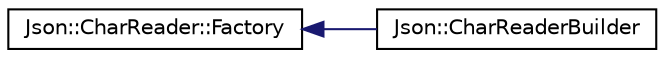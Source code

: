 digraph "Graphical Class Hierarchy"
{
  edge [fontname="Helvetica",fontsize="10",labelfontname="Helvetica",labelfontsize="10"];
  node [fontname="Helvetica",fontsize="10",shape=record];
  rankdir="LR";
  Node1 [label="Json::CharReader::Factory",height=0.2,width=0.4,color="black", fillcolor="white", style="filled",URL="$classJson_1_1CharReader_1_1Factory.html"];
  Node1 -> Node2 [dir="back",color="midnightblue",fontsize="10",style="solid",fontname="Helvetica"];
  Node2 [label="Json::CharReaderBuilder",height=0.2,width=0.4,color="black", fillcolor="white", style="filled",URL="$classJson_1_1CharReaderBuilder.html",tooltip="Build a CharReader implementation. "];
}
